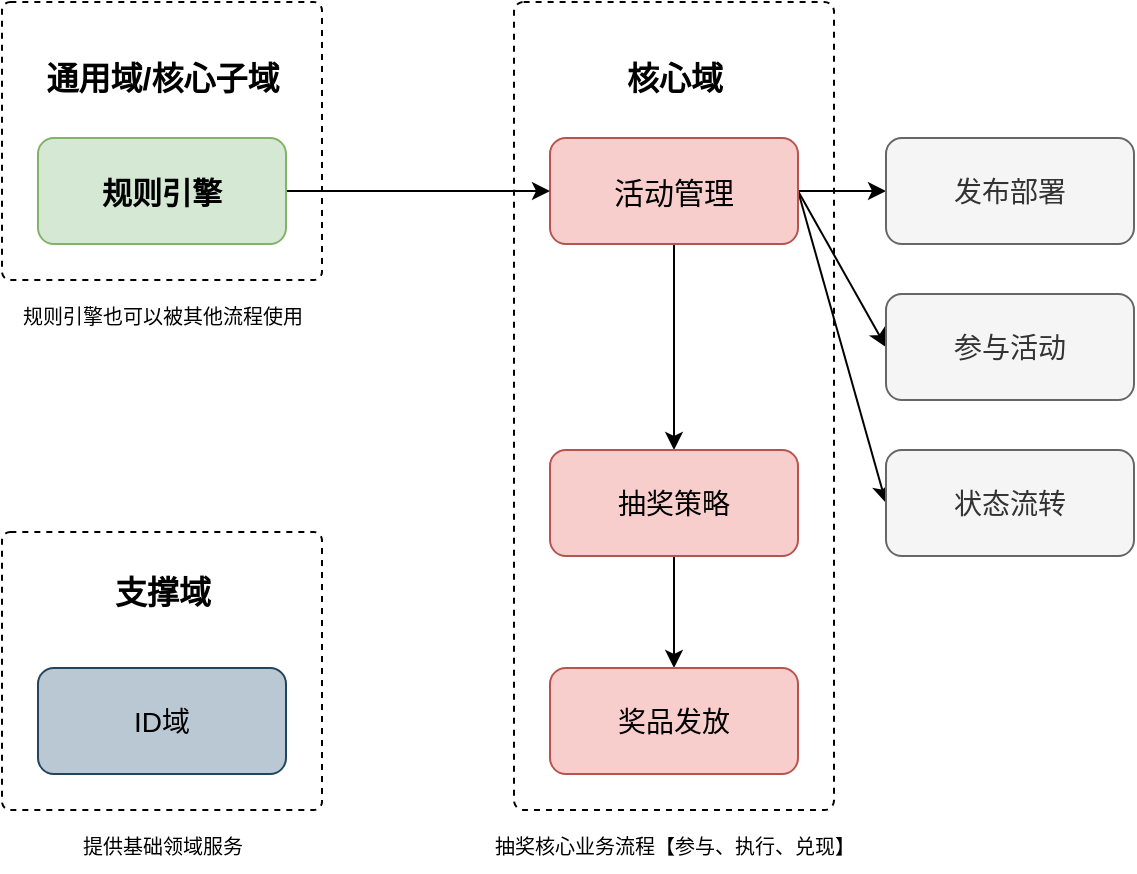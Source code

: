 <mxfile version="20.2.8" type="device"><diagram id="WNzntlIucj3pPogZ1Z-K" name="第 1 页"><mxGraphModel dx="1426" dy="852" grid="0" gridSize="10" guides="1" tooltips="1" connect="1" arrows="1" fold="1" page="1" pageScale="1" pageWidth="827" pageHeight="1169" math="0" shadow="0"><root><mxCell id="0"/><mxCell id="1" parent="0"/><mxCell id="DgfycghyANG7n8vecj9_-22" value="" style="rounded=1;whiteSpace=wrap;html=1;fontSize=14;fillColor=none;arcSize=3;dashed=1;" vertex="1" parent="1"><mxGeometry x="41" y="359" width="160" height="139" as="geometry"/></mxCell><mxCell id="DgfycghyANG7n8vecj9_-6" style="edgeStyle=orthogonalEdgeStyle;rounded=0;orthogonalLoop=1;jettySize=auto;html=1;exitX=1;exitY=0.5;exitDx=0;exitDy=0;entryX=0;entryY=0.5;entryDx=0;entryDy=0;fontSize=15;" edge="1" parent="1" source="DgfycghyANG7n8vecj9_-1" target="DgfycghyANG7n8vecj9_-3"><mxGeometry relative="1" as="geometry"/></mxCell><mxCell id="DgfycghyANG7n8vecj9_-7" style="rounded=0;orthogonalLoop=1;jettySize=auto;html=1;exitX=1;exitY=0.5;exitDx=0;exitDy=0;entryX=0;entryY=0.5;entryDx=0;entryDy=0;fontSize=15;" edge="1" parent="1" source="DgfycghyANG7n8vecj9_-1" target="DgfycghyANG7n8vecj9_-4"><mxGeometry relative="1" as="geometry"/></mxCell><mxCell id="DgfycghyANG7n8vecj9_-8" style="edgeStyle=none;rounded=0;orthogonalLoop=1;jettySize=auto;html=1;exitX=1;exitY=0.5;exitDx=0;exitDy=0;entryX=0;entryY=0.5;entryDx=0;entryDy=0;fontSize=15;" edge="1" parent="1" source="DgfycghyANG7n8vecj9_-1" target="DgfycghyANG7n8vecj9_-5"><mxGeometry relative="1" as="geometry"/></mxCell><mxCell id="DgfycghyANG7n8vecj9_-14" style="edgeStyle=none;rounded=0;orthogonalLoop=1;jettySize=auto;html=1;exitX=0.5;exitY=1;exitDx=0;exitDy=0;entryX=0.5;entryY=0;entryDx=0;entryDy=0;fontSize=14;" edge="1" parent="1" source="DgfycghyANG7n8vecj9_-1" target="DgfycghyANG7n8vecj9_-2"><mxGeometry relative="1" as="geometry"/></mxCell><mxCell id="DgfycghyANG7n8vecj9_-1" value="&lt;font style=&quot;font-size: 15px;&quot;&gt;活动管理&lt;/font&gt;" style="rounded=1;whiteSpace=wrap;html=1;fillColor=#f8cecc;strokeColor=#b85450;" vertex="1" parent="1"><mxGeometry x="315" y="162" width="124" height="53" as="geometry"/></mxCell><mxCell id="DgfycghyANG7n8vecj9_-11" style="edgeStyle=none;rounded=0;orthogonalLoop=1;jettySize=auto;html=1;exitX=0.5;exitY=1;exitDx=0;exitDy=0;entryX=0.5;entryY=0;entryDx=0;entryDy=0;fontSize=14;entryPerimeter=0;" edge="1" parent="1" source="DgfycghyANG7n8vecj9_-2" target="DgfycghyANG7n8vecj9_-10"><mxGeometry relative="1" as="geometry"><mxPoint x="377" y="424" as="targetPoint"/></mxGeometry></mxCell><mxCell id="DgfycghyANG7n8vecj9_-2" value="抽奖策略" style="rounded=1;whiteSpace=wrap;html=1;fillColor=#f8cecc;strokeColor=#b85450;fontSize=14;" vertex="1" parent="1"><mxGeometry x="315" y="318" width="124" height="53" as="geometry"/></mxCell><mxCell id="DgfycghyANG7n8vecj9_-3" value="发布部署" style="rounded=1;whiteSpace=wrap;html=1;fontSize=14;fillColor=#f5f5f5;fontColor=#333333;strokeColor=#666666;" vertex="1" parent="1"><mxGeometry x="483" y="162" width="124" height="53" as="geometry"/></mxCell><mxCell id="DgfycghyANG7n8vecj9_-4" value="参与活动" style="rounded=1;whiteSpace=wrap;html=1;fontSize=14;fillColor=#f5f5f5;fontColor=#333333;strokeColor=#666666;" vertex="1" parent="1"><mxGeometry x="483" y="240" width="124" height="53" as="geometry"/></mxCell><mxCell id="DgfycghyANG7n8vecj9_-5" value="状态流转" style="rounded=1;whiteSpace=wrap;html=1;fontSize=14;fillColor=#f5f5f5;fontColor=#333333;strokeColor=#666666;" vertex="1" parent="1"><mxGeometry x="483" y="318" width="124" height="53" as="geometry"/></mxCell><mxCell id="DgfycghyANG7n8vecj9_-10" value="奖品发放" style="rounded=1;whiteSpace=wrap;html=1;fillColor=#f8cecc;strokeColor=#b85450;fontSize=14;" vertex="1" parent="1"><mxGeometry x="315" y="427" width="124" height="53" as="geometry"/></mxCell><mxCell id="DgfycghyANG7n8vecj9_-13" style="edgeStyle=none;rounded=0;orthogonalLoop=1;jettySize=auto;html=1;exitX=1;exitY=0.5;exitDx=0;exitDy=0;entryX=0;entryY=0.5;entryDx=0;entryDy=0;fontSize=14;" edge="1" parent="1" source="DgfycghyANG7n8vecj9_-12" target="DgfycghyANG7n8vecj9_-1"><mxGeometry relative="1" as="geometry"/></mxCell><mxCell id="DgfycghyANG7n8vecj9_-12" value="&lt;span style=&quot;font-size: 15px;&quot;&gt;&lt;b&gt;规则引擎&lt;/b&gt;&lt;/span&gt;" style="rounded=1;whiteSpace=wrap;html=1;fillColor=#d5e8d4;strokeColor=#82b366;" vertex="1" parent="1"><mxGeometry x="59" y="162" width="124" height="53" as="geometry"/></mxCell><mxCell id="DgfycghyANG7n8vecj9_-15" value="ID域" style="rounded=1;whiteSpace=wrap;html=1;fillColor=#bac8d3;strokeColor=#23445d;fontSize=14;" vertex="1" parent="1"><mxGeometry x="59" y="427" width="124" height="53" as="geometry"/></mxCell><mxCell id="DgfycghyANG7n8vecj9_-16" value="" style="rounded=1;whiteSpace=wrap;html=1;fontSize=14;fillColor=none;arcSize=3;dashed=1;" vertex="1" parent="1"><mxGeometry x="297" y="94" width="160" height="404" as="geometry"/></mxCell><mxCell id="DgfycghyANG7n8vecj9_-17" value="&lt;b&gt;&lt;font style=&quot;font-size: 16px;&quot;&gt;核心域&lt;/font&gt;&lt;/b&gt;" style="text;html=1;align=center;verticalAlign=middle;resizable=0;points=[];autosize=1;strokeColor=none;fillColor=none;fontSize=14;" vertex="1" parent="1"><mxGeometry x="344" y="116" width="66" height="31" as="geometry"/></mxCell><mxCell id="DgfycghyANG7n8vecj9_-18" value="" style="rounded=1;whiteSpace=wrap;html=1;fontSize=14;fillColor=none;arcSize=3;dashed=1;" vertex="1" parent="1"><mxGeometry x="41" y="94" width="160" height="139" as="geometry"/></mxCell><mxCell id="DgfycghyANG7n8vecj9_-19" value="&lt;span style=&quot;font-size: 16px;&quot;&gt;&lt;b&gt;通用域/核心子域&lt;/b&gt;&lt;/span&gt;" style="text;html=1;align=center;verticalAlign=middle;resizable=0;points=[];autosize=1;strokeColor=none;fillColor=none;fontSize=14;" vertex="1" parent="1"><mxGeometry x="54" y="116" width="134" height="31" as="geometry"/></mxCell><mxCell id="DgfycghyANG7n8vecj9_-20" value="&lt;font style=&quot;font-size: 10px;&quot;&gt;规则引擎也可以被其他流程使用&lt;/font&gt;" style="text;html=1;align=center;verticalAlign=middle;resizable=0;points=[];autosize=1;strokeColor=none;fillColor=none;fontSize=16;" vertex="1" parent="1"><mxGeometry x="42" y="233" width="158" height="31" as="geometry"/></mxCell><mxCell id="DgfycghyANG7n8vecj9_-23" value="&lt;span style=&quot;font-size: 16px;&quot;&gt;&lt;b&gt;支撑域&lt;/b&gt;&lt;/span&gt;" style="text;html=1;align=center;verticalAlign=middle;resizable=0;points=[];autosize=1;strokeColor=none;fillColor=none;fontSize=14;" vertex="1" parent="1"><mxGeometry x="88" y="373" width="66" height="31" as="geometry"/></mxCell><mxCell id="DgfycghyANG7n8vecj9_-24" value="&lt;span style=&quot;font-size: 10px;&quot;&gt;抽奖核心业务流程【参与、执行、兑现】&lt;/span&gt;" style="text;html=1;align=center;verticalAlign=middle;resizable=0;points=[];autosize=1;strokeColor=none;fillColor=none;fontSize=16;" vertex="1" parent="1"><mxGeometry x="278" y="498" width="198" height="31" as="geometry"/></mxCell><mxCell id="DgfycghyANG7n8vecj9_-25" value="&lt;span style=&quot;font-size: 10px;&quot;&gt;提供基础领域服务&lt;/span&gt;" style="text;html=1;align=center;verticalAlign=middle;resizable=0;points=[];autosize=1;strokeColor=none;fillColor=none;fontSize=16;" vertex="1" parent="1"><mxGeometry x="72" y="498" width="98" height="31" as="geometry"/></mxCell></root></mxGraphModel></diagram></mxfile>